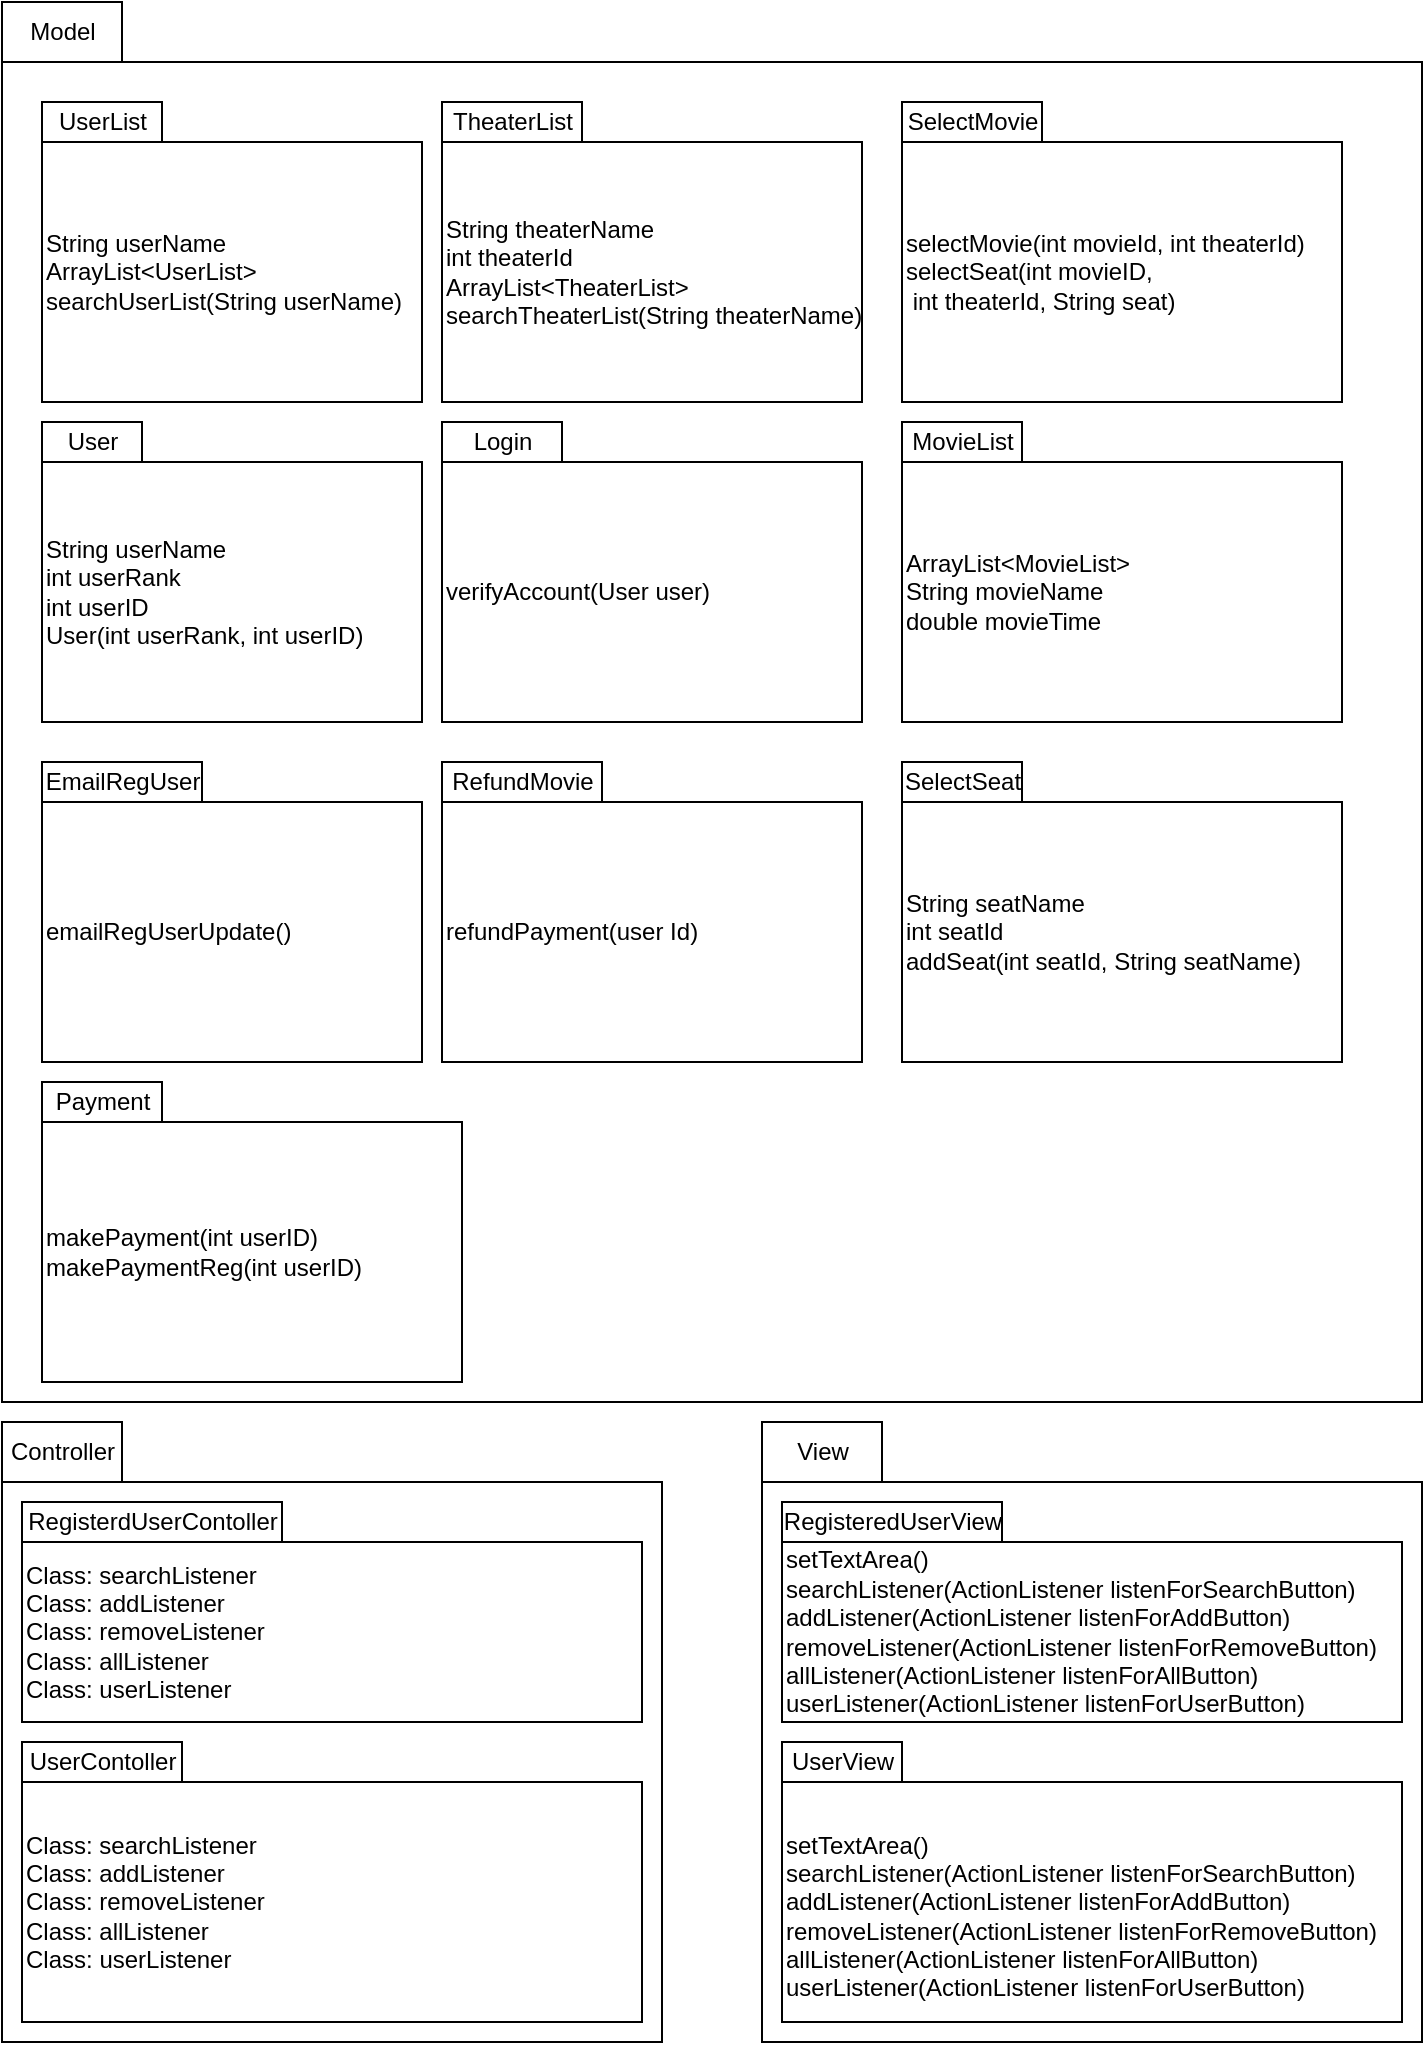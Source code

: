 <mxfile version="20.2.3" type="device"><diagram id="owj-6xs-nQr9hVThN06Z" name="Page-1"><mxGraphModel dx="981" dy="591" grid="1" gridSize="10" guides="1" tooltips="1" connect="1" arrows="1" fold="1" page="1" pageScale="1" pageWidth="850" pageHeight="1100" math="0" shadow="0"><root><mxCell id="0"/><mxCell id="1" parent="0"/><mxCell id="ILLqHR_vFjOg5U1QsX_F-1" value="Model" style="html=1;" vertex="1" parent="1"><mxGeometry x="80" y="20" width="60" height="30" as="geometry"/></mxCell><mxCell id="ILLqHR_vFjOg5U1QsX_F-2" value="View" style="html=1;" vertex="1" parent="1"><mxGeometry x="460" y="730" width="60" height="30" as="geometry"/></mxCell><mxCell id="ILLqHR_vFjOg5U1QsX_F-3" value="Controller" style="html=1;" vertex="1" parent="1"><mxGeometry x="80" y="730" width="60" height="30" as="geometry"/></mxCell><mxCell id="ILLqHR_vFjOg5U1QsX_F-4" value="" style="html=1;" vertex="1" parent="1"><mxGeometry x="80" y="50" width="710" height="670" as="geometry"/></mxCell><mxCell id="ILLqHR_vFjOg5U1QsX_F-5" value="" style="html=1;" vertex="1" parent="1"><mxGeometry x="460" y="760" width="330" height="280" as="geometry"/></mxCell><mxCell id="ILLqHR_vFjOg5U1QsX_F-6" value="" style="html=1;" vertex="1" parent="1"><mxGeometry x="80" y="760" width="330" height="280" as="geometry"/></mxCell><mxCell id="ILLqHR_vFjOg5U1QsX_F-7" value="UserView" style="html=1;" vertex="1" parent="1"><mxGeometry x="470" y="890" width="60" height="20" as="geometry"/></mxCell><mxCell id="ILLqHR_vFjOg5U1QsX_F-8" value="RegisteredUserView" style="html=1;" vertex="1" parent="1"><mxGeometry x="470" y="770" width="110" height="20" as="geometry"/></mxCell><mxCell id="ILLqHR_vFjOg5U1QsX_F-10" value="UserContoller" style="html=1;" vertex="1" parent="1"><mxGeometry x="90" y="890" width="80" height="20" as="geometry"/></mxCell><mxCell id="ILLqHR_vFjOg5U1QsX_F-11" value="RegisterdUserContoller" style="html=1;" vertex="1" parent="1"><mxGeometry x="90" y="770" width="130" height="20" as="geometry"/></mxCell><mxCell id="ILLqHR_vFjOg5U1QsX_F-12" value="TheaterList" style="html=1;" vertex="1" parent="1"><mxGeometry x="300" y="70" width="70" height="20" as="geometry"/></mxCell><mxCell id="ILLqHR_vFjOg5U1QsX_F-13" value="MovieList" style="html=1;" vertex="1" parent="1"><mxGeometry x="530" y="230" width="60" height="20" as="geometry"/></mxCell><mxCell id="ILLqHR_vFjOg5U1QsX_F-14" value="User" style="html=1;" vertex="1" parent="1"><mxGeometry x="100" y="230" width="50" height="20" as="geometry"/></mxCell><mxCell id="ILLqHR_vFjOg5U1QsX_F-17" value="UserList" style="html=1;" vertex="1" parent="1"><mxGeometry x="100" y="70" width="60" height="20" as="geometry"/></mxCell><mxCell id="ILLqHR_vFjOg5U1QsX_F-18" value="Login" style="html=1;" vertex="1" parent="1"><mxGeometry x="300" y="230" width="60" height="20" as="geometry"/></mxCell><mxCell id="ILLqHR_vFjOg5U1QsX_F-25" value="SelectMovie" style="html=1;" vertex="1" parent="1"><mxGeometry x="530" y="70" width="70" height="20" as="geometry"/></mxCell><mxCell id="ILLqHR_vFjOg5U1QsX_F-26" value="SelectSeat" style="html=1;" vertex="1" parent="1"><mxGeometry x="530" y="400" width="60" height="20" as="geometry"/></mxCell><mxCell id="ILLqHR_vFjOg5U1QsX_F-27" value="EmailRegUser" style="html=1;" vertex="1" parent="1"><mxGeometry x="100" y="400" width="80" height="20" as="geometry"/></mxCell><mxCell id="ILLqHR_vFjOg5U1QsX_F-29" value="RefundMovie" style="html=1;" vertex="1" parent="1"><mxGeometry x="300" y="400" width="80" height="20" as="geometry"/></mxCell><mxCell id="ILLqHR_vFjOg5U1QsX_F-30" value="Payment" style="html=1;" vertex="1" parent="1"><mxGeometry x="100" y="560" width="60" height="20" as="geometry"/></mxCell><mxCell id="ILLqHR_vFjOg5U1QsX_F-31" value="String userName&lt;br&gt;ArrayList&amp;lt;UserList&amp;gt;&lt;br&gt;searchUserList(String userName)" style="html=1;align=left;" vertex="1" parent="1"><mxGeometry x="100" y="90" width="190" height="130" as="geometry"/></mxCell><mxCell id="ILLqHR_vFjOg5U1QsX_F-32" value="String theaterName&lt;br&gt;int theaterId&lt;br&gt;ArrayList&amp;lt;TheaterList&amp;gt;&lt;br&gt;searchTheaterList(String theaterName)" style="html=1;align=left;" vertex="1" parent="1"><mxGeometry x="300" y="90" width="210" height="130" as="geometry"/></mxCell><mxCell id="ILLqHR_vFjOg5U1QsX_F-33" value="selectMovie(int movieId, int theaterId)&lt;br&gt;selectSeat(int movieID,&lt;br&gt;&amp;nbsp;int theaterId, String seat)" style="html=1;align=left;" vertex="1" parent="1"><mxGeometry x="530" y="90" width="220" height="130" as="geometry"/></mxCell><mxCell id="ILLqHR_vFjOg5U1QsX_F-34" value="String userName&lt;br&gt;int userRank&lt;br&gt;int userID&lt;br&gt;User(int userRank, int userID)" style="html=1;align=left;" vertex="1" parent="1"><mxGeometry x="100" y="250" width="190" height="130" as="geometry"/></mxCell><mxCell id="ILLqHR_vFjOg5U1QsX_F-35" value="verifyAccount(User user)" style="html=1;align=left;" vertex="1" parent="1"><mxGeometry x="300" y="250" width="210" height="130" as="geometry"/></mxCell><mxCell id="ILLqHR_vFjOg5U1QsX_F-36" value="ArrayList&amp;lt;MovieList&amp;gt;&lt;br&gt;String movieName&lt;br&gt;double movieTime&lt;br&gt;" style="html=1;align=left;" vertex="1" parent="1"><mxGeometry x="530" y="250" width="220" height="130" as="geometry"/></mxCell><mxCell id="ILLqHR_vFjOg5U1QsX_F-37" value="emailRegUserUpdate()" style="html=1;align=left;" vertex="1" parent="1"><mxGeometry x="100" y="420" width="190" height="130" as="geometry"/></mxCell><mxCell id="ILLqHR_vFjOg5U1QsX_F-38" value="refundPayment(user Id)" style="html=1;align=left;" vertex="1" parent="1"><mxGeometry x="300" y="420" width="210" height="130" as="geometry"/></mxCell><mxCell id="ILLqHR_vFjOg5U1QsX_F-40" value="String seatName&lt;br&gt;int seatId&lt;br&gt;addSeat(int seatId, String seatName)" style="html=1;align=left;" vertex="1" parent="1"><mxGeometry x="530" y="420" width="220" height="130" as="geometry"/></mxCell><mxCell id="ILLqHR_vFjOg5U1QsX_F-41" value="makePayment(int userID)&lt;br&gt;makePaymentReg(int userID)" style="html=1;align=left;" vertex="1" parent="1"><mxGeometry x="100" y="580" width="210" height="130" as="geometry"/></mxCell><mxCell id="ILLqHR_vFjOg5U1QsX_F-43" value="Class: searchListener&lt;br&gt;Class: addListener&lt;br&gt;Class: removeListener&lt;br&gt;Class: allListener&lt;br&gt;Class: userListener" style="rounded=0;whiteSpace=wrap;html=1;align=left;" vertex="1" parent="1"><mxGeometry x="90" y="790" width="310" height="90" as="geometry"/></mxCell><mxCell id="ILLqHR_vFjOg5U1QsX_F-44" value="&lt;span style=&quot;&quot;&gt;Class: searchListener&lt;/span&gt;&lt;br style=&quot;&quot;&gt;&lt;span style=&quot;&quot;&gt;Class: addListener&lt;/span&gt;&lt;br style=&quot;&quot;&gt;&lt;span style=&quot;&quot;&gt;Class: removeListener&lt;/span&gt;&lt;br style=&quot;&quot;&gt;&lt;span style=&quot;&quot;&gt;Class: allListener&lt;/span&gt;&lt;br style=&quot;&quot;&gt;&lt;span style=&quot;&quot;&gt;Class:&amp;nbsp;&lt;/span&gt;&lt;span style=&quot;&quot;&gt;userListener&lt;/span&gt;" style="html=1;align=left;" vertex="1" parent="1"><mxGeometry x="90" y="910" width="310" height="120" as="geometry"/></mxCell><mxCell id="ILLqHR_vFjOg5U1QsX_F-45" value="&lt;span style=&quot;&quot;&gt;setTextArea()&lt;/span&gt;&lt;br style=&quot;&quot;&gt;&lt;span style=&quot;&quot;&gt;searchListener(ActionListener listenForSearchButton)&lt;/span&gt;&lt;br style=&quot;&quot;&gt;&lt;span style=&quot;&quot;&gt;addListener(ActionListener listenForAddButton)&lt;/span&gt;&lt;br style=&quot;&quot;&gt;&lt;span style=&quot;&quot;&gt;removeListener(ActionListener listenForRemoveButton)&lt;/span&gt;&lt;br style=&quot;&quot;&gt;&lt;span style=&quot;&quot;&gt;allListener(ActionListener listenForAllButton)&lt;/span&gt;&lt;br style=&quot;&quot;&gt;&lt;span style=&quot;&quot;&gt;userListener(ActionListener listenForUserButton)&lt;/span&gt;" style="html=1;align=left;" vertex="1" parent="1"><mxGeometry x="470" y="790" width="310" height="90" as="geometry"/></mxCell><mxCell id="ILLqHR_vFjOg5U1QsX_F-46" value="&lt;br&gt;setTextArea()&lt;br&gt;searchListener(ActionListener listenForSearchButton)&lt;br&gt;addListener(ActionListener listenForAddButton)&lt;br&gt;removeListener(ActionListener listenForRemoveButton)&lt;br&gt;allListener(ActionListener listenForAllButton)&lt;br&gt;userListener(ActionListener listenForUserButton)" style="html=1;align=left;" vertex="1" parent="1"><mxGeometry x="470" y="910" width="310" height="120" as="geometry"/></mxCell></root></mxGraphModel></diagram></mxfile>